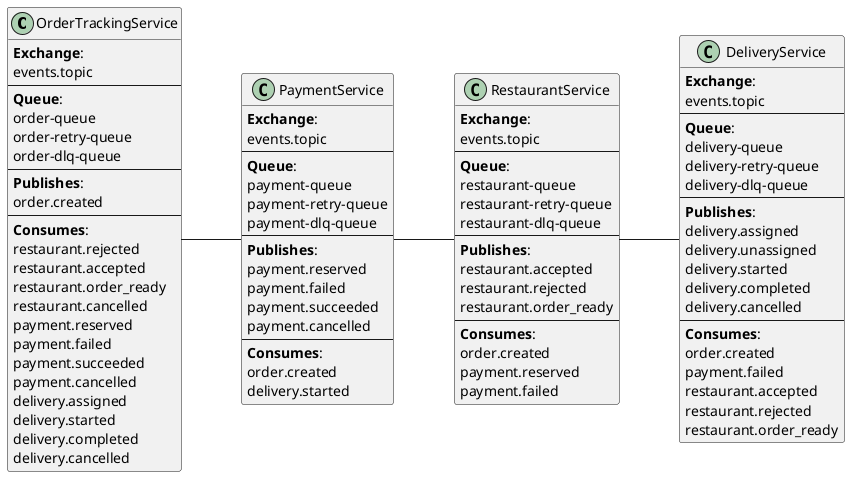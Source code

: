 ﻿@startuml
left to right direction
skinparam classAttributeIconSize 0
skinparam shadowing false

class OrderTrackingService {
  **Exchange**: 
  events.topic
  --
  **Queue**: 
  order-queue
  order-retry-queue
  order-dlq-queue
  --
  **Publishes**:
  order.created
  --
  **Consumes**:
    restaurant.rejected
    restaurant.accepted
    restaurant.order_ready
    restaurant.cancelled
    payment.reserved
    payment.failed
    payment.succeeded
    payment.cancelled
    delivery.assigned
    delivery.started
    delivery.completed
    delivery.cancelled
}

class PaymentService {
  **Exchange**: 
  events.topic
  --
  **Queue**: 
  payment-queue
  payment-retry-queue
  payment-dlq-queue
  --
  **Publishes**:
    payment.reserved
    payment.failed
    payment.succeeded
    payment.cancelled
  --
  **Consumes**:
    order.created
    delivery.started
}

class RestaurantService {
  **Exchange**: 
  events.topic
  --
  **Queue**: 
  restaurant-queue
  restaurant-retry-queue
  restaurant-dlq-queue
  --
  **Publishes**:
    restaurant.accepted
    restaurant.rejected
    restaurant.order_ready
  --
  **Consumes**:
    order.created
    payment.reserved
    payment.failed
}

class DeliveryService {
  **Exchange**: 
  events.topic
  --
  **Queue**: 
  delivery-queue
  delivery-retry-queue
  delivery-dlq-queue
  --
  **Publishes**:
    delivery.assigned
    delivery.unassigned
    delivery.started
    delivery.completed
    delivery.cancelled
  --
  **Consumes**:
    order.created
    payment.failed
    restaurant.accepted
    restaurant.rejected
    restaurant.order_ready
}

OrderTrackingService -- PaymentService
PaymentService -- RestaurantService
RestaurantService -- DeliveryService
@enduml
